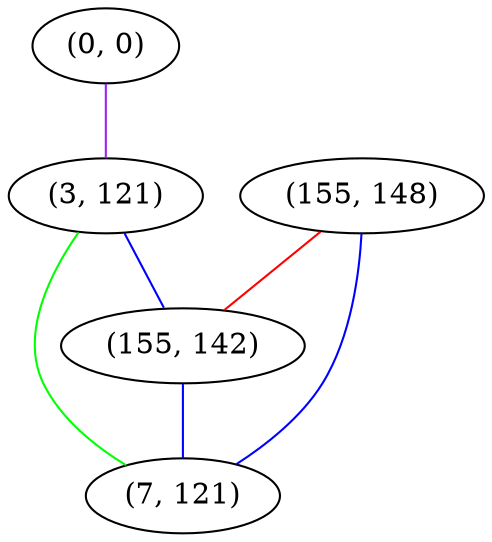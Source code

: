 graph "" {
"(0, 0)";
"(3, 121)";
"(155, 148)";
"(155, 142)";
"(7, 121)";
"(0, 0)" -- "(3, 121)"  [color=purple, key=0, weight=4];
"(3, 121)" -- "(155, 142)"  [color=blue, key=0, weight=3];
"(3, 121)" -- "(7, 121)"  [color=green, key=0, weight=2];
"(155, 148)" -- "(155, 142)"  [color=red, key=0, weight=1];
"(155, 148)" -- "(7, 121)"  [color=blue, key=0, weight=3];
"(155, 142)" -- "(7, 121)"  [color=blue, key=0, weight=3];
}
